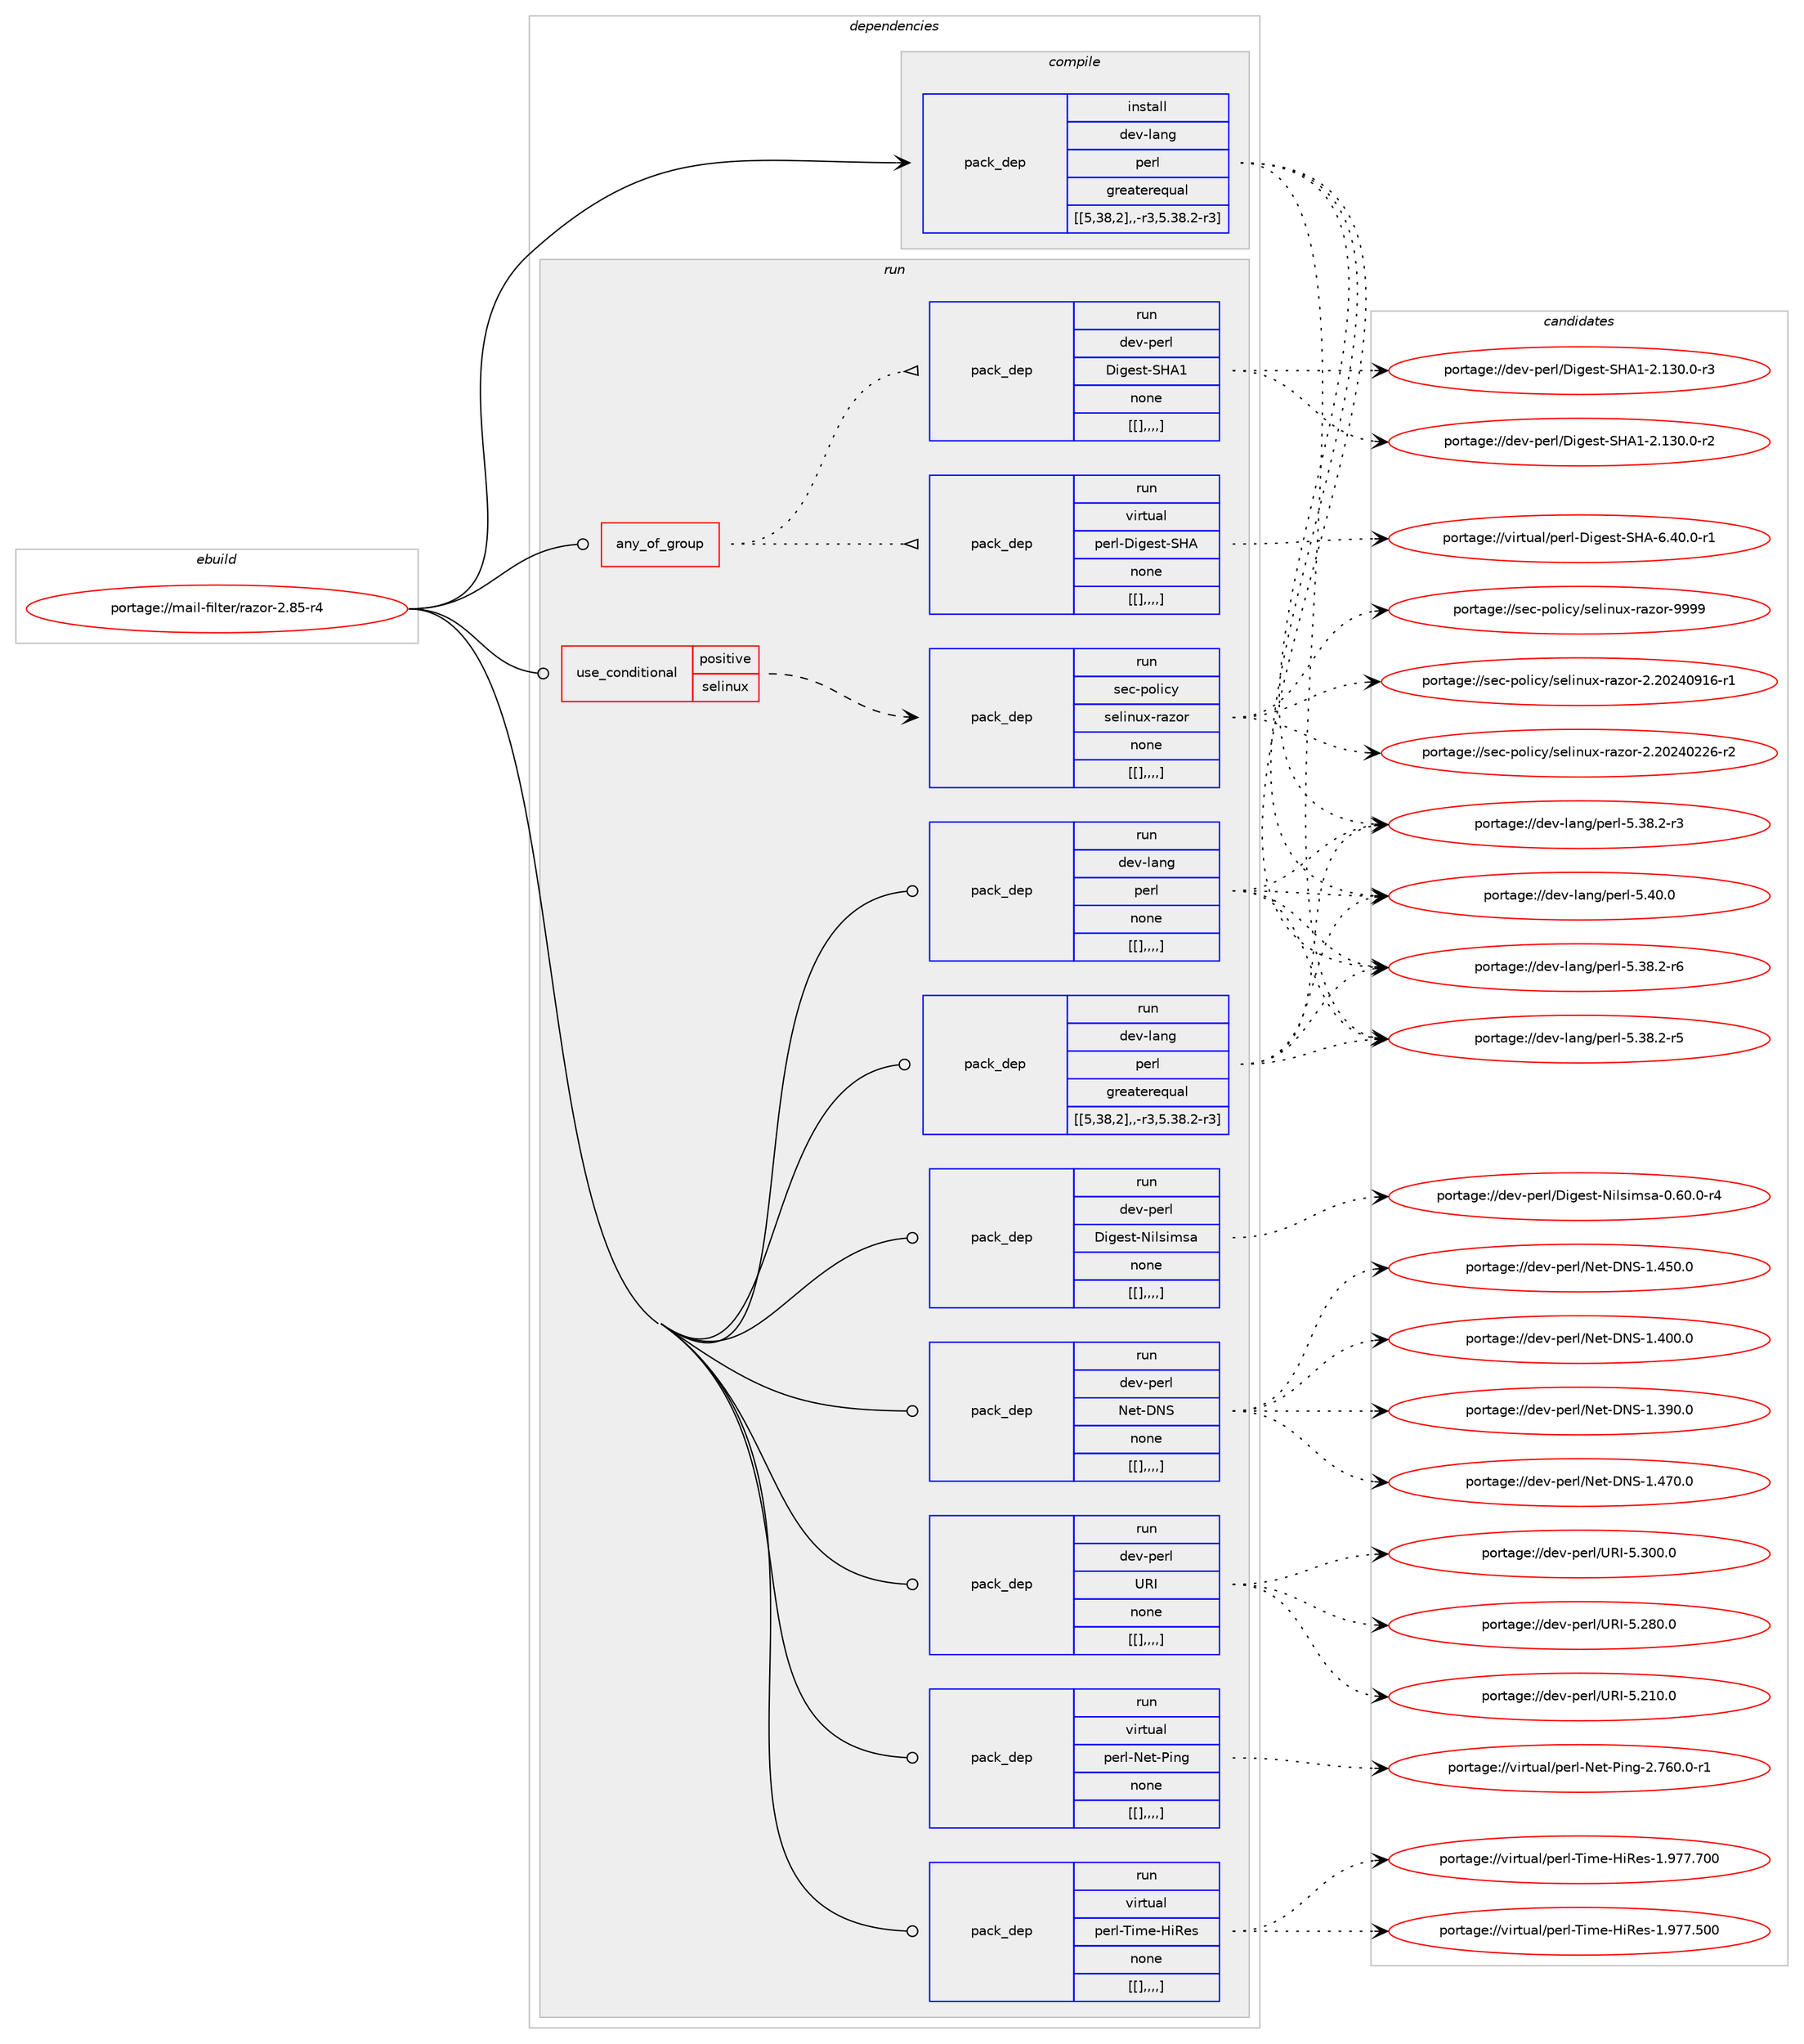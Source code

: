 digraph prolog {

# *************
# Graph options
# *************

newrank=true;
concentrate=true;
compound=true;
graph [rankdir=LR,fontname=Helvetica,fontsize=10,ranksep=1.5];#, ranksep=2.5, nodesep=0.2];
edge  [arrowhead=vee];
node  [fontname=Helvetica,fontsize=10];

# **********
# The ebuild
# **********

subgraph cluster_leftcol {
color=gray;
label=<<i>ebuild</i>>;
id [label="portage://mail-filter/razor-2.85-r4", color=red, width=4, href="../mail-filter/razor-2.85-r4.svg"];
}

# ****************
# The dependencies
# ****************

subgraph cluster_midcol {
color=gray;
label=<<i>dependencies</i>>;
subgraph cluster_compile {
fillcolor="#eeeeee";
style=filled;
label=<<i>compile</i>>;
subgraph pack220977 {
dependency298674 [label=<<TABLE BORDER="0" CELLBORDER="1" CELLSPACING="0" CELLPADDING="4" WIDTH="220"><TR><TD ROWSPAN="6" CELLPADDING="30">pack_dep</TD></TR><TR><TD WIDTH="110">install</TD></TR><TR><TD>dev-lang</TD></TR><TR><TD>perl</TD></TR><TR><TD>greaterequal</TD></TR><TR><TD>[[5,38,2],,-r3,5.38.2-r3]</TD></TR></TABLE>>, shape=none, color=blue];
}
id:e -> dependency298674:w [weight=20,style="solid",arrowhead="vee"];
}
subgraph cluster_compileandrun {
fillcolor="#eeeeee";
style=filled;
label=<<i>compile and run</i>>;
}
subgraph cluster_run {
fillcolor="#eeeeee";
style=filled;
label=<<i>run</i>>;
subgraph any2395 {
dependency298679 [label=<<TABLE BORDER="0" CELLBORDER="1" CELLSPACING="0" CELLPADDING="4"><TR><TD CELLPADDING="10">any_of_group</TD></TR></TABLE>>, shape=none, color=red];subgraph pack220986 {
dependency298823 [label=<<TABLE BORDER="0" CELLBORDER="1" CELLSPACING="0" CELLPADDING="4" WIDTH="220"><TR><TD ROWSPAN="6" CELLPADDING="30">pack_dep</TD></TR><TR><TD WIDTH="110">run</TD></TR><TR><TD>virtual</TD></TR><TR><TD>perl-Digest-SHA</TD></TR><TR><TD>none</TD></TR><TR><TD>[[],,,,]</TD></TR></TABLE>>, shape=none, color=blue];
}
dependency298679:e -> dependency298823:w [weight=20,style="dotted",arrowhead="oinv"];
subgraph pack221085 {
dependency298831 [label=<<TABLE BORDER="0" CELLBORDER="1" CELLSPACING="0" CELLPADDING="4" WIDTH="220"><TR><TD ROWSPAN="6" CELLPADDING="30">pack_dep</TD></TR><TR><TD WIDTH="110">run</TD></TR><TR><TD>dev-perl</TD></TR><TR><TD>Digest-SHA1</TD></TR><TR><TD>none</TD></TR><TR><TD>[[],,,,]</TD></TR></TABLE>>, shape=none, color=blue];
}
dependency298679:e -> dependency298831:w [weight=20,style="dotted",arrowhead="oinv"];
}
id:e -> dependency298679:w [weight=20,style="solid",arrowhead="odot"];
subgraph cond75199 {
dependency298839 [label=<<TABLE BORDER="0" CELLBORDER="1" CELLSPACING="0" CELLPADDING="4"><TR><TD ROWSPAN="3" CELLPADDING="10">use_conditional</TD></TR><TR><TD>positive</TD></TR><TR><TD>selinux</TD></TR></TABLE>>, shape=none, color=red];
subgraph pack221151 {
dependency298927 [label=<<TABLE BORDER="0" CELLBORDER="1" CELLSPACING="0" CELLPADDING="4" WIDTH="220"><TR><TD ROWSPAN="6" CELLPADDING="30">pack_dep</TD></TR><TR><TD WIDTH="110">run</TD></TR><TR><TD>sec-policy</TD></TR><TR><TD>selinux-razor</TD></TR><TR><TD>none</TD></TR><TR><TD>[[],,,,]</TD></TR></TABLE>>, shape=none, color=blue];
}
dependency298839:e -> dependency298927:w [weight=20,style="dashed",arrowhead="vee"];
}
id:e -> dependency298839:w [weight=20,style="solid",arrowhead="odot"];
subgraph pack221167 {
dependency299030 [label=<<TABLE BORDER="0" CELLBORDER="1" CELLSPACING="0" CELLPADDING="4" WIDTH="220"><TR><TD ROWSPAN="6" CELLPADDING="30">pack_dep</TD></TR><TR><TD WIDTH="110">run</TD></TR><TR><TD>dev-lang</TD></TR><TR><TD>perl</TD></TR><TR><TD>greaterequal</TD></TR><TR><TD>[[5,38,2],,-r3,5.38.2-r3]</TD></TR></TABLE>>, shape=none, color=blue];
}
id:e -> dependency299030:w [weight=20,style="solid",arrowhead="odot"];
subgraph pack221235 {
dependency299125 [label=<<TABLE BORDER="0" CELLBORDER="1" CELLSPACING="0" CELLPADDING="4" WIDTH="220"><TR><TD ROWSPAN="6" CELLPADDING="30">pack_dep</TD></TR><TR><TD WIDTH="110">run</TD></TR><TR><TD>dev-lang</TD></TR><TR><TD>perl</TD></TR><TR><TD>none</TD></TR><TR><TD>[[],,,,]</TD></TR></TABLE>>, shape=none, color=blue];
}
id:e -> dependency299125:w [weight=20,style="solid",arrowhead="odot"];
subgraph pack221330 {
dependency299248 [label=<<TABLE BORDER="0" CELLBORDER="1" CELLSPACING="0" CELLPADDING="4" WIDTH="220"><TR><TD ROWSPAN="6" CELLPADDING="30">pack_dep</TD></TR><TR><TD WIDTH="110">run</TD></TR><TR><TD>dev-perl</TD></TR><TR><TD>Digest-Nilsimsa</TD></TR><TR><TD>none</TD></TR><TR><TD>[[],,,,]</TD></TR></TABLE>>, shape=none, color=blue];
}
id:e -> dependency299248:w [weight=20,style="solid",arrowhead="odot"];
subgraph pack221407 {
dependency299290 [label=<<TABLE BORDER="0" CELLBORDER="1" CELLSPACING="0" CELLPADDING="4" WIDTH="220"><TR><TD ROWSPAN="6" CELLPADDING="30">pack_dep</TD></TR><TR><TD WIDTH="110">run</TD></TR><TR><TD>dev-perl</TD></TR><TR><TD>Net-DNS</TD></TR><TR><TD>none</TD></TR><TR><TD>[[],,,,]</TD></TR></TABLE>>, shape=none, color=blue];
}
id:e -> dependency299290:w [weight=20,style="solid",arrowhead="odot"];
subgraph pack221423 {
dependency299310 [label=<<TABLE BORDER="0" CELLBORDER="1" CELLSPACING="0" CELLPADDING="4" WIDTH="220"><TR><TD ROWSPAN="6" CELLPADDING="30">pack_dep</TD></TR><TR><TD WIDTH="110">run</TD></TR><TR><TD>dev-perl</TD></TR><TR><TD>URI</TD></TR><TR><TD>none</TD></TR><TR><TD>[[],,,,]</TD></TR></TABLE>>, shape=none, color=blue];
}
id:e -> dependency299310:w [weight=20,style="solid",arrowhead="odot"];
subgraph pack221453 {
dependency299372 [label=<<TABLE BORDER="0" CELLBORDER="1" CELLSPACING="0" CELLPADDING="4" WIDTH="220"><TR><TD ROWSPAN="6" CELLPADDING="30">pack_dep</TD></TR><TR><TD WIDTH="110">run</TD></TR><TR><TD>virtual</TD></TR><TR><TD>perl-Net-Ping</TD></TR><TR><TD>none</TD></TR><TR><TD>[[],,,,]</TD></TR></TABLE>>, shape=none, color=blue];
}
id:e -> dependency299372:w [weight=20,style="solid",arrowhead="odot"];
subgraph pack221476 {
dependency299404 [label=<<TABLE BORDER="0" CELLBORDER="1" CELLSPACING="0" CELLPADDING="4" WIDTH="220"><TR><TD ROWSPAN="6" CELLPADDING="30">pack_dep</TD></TR><TR><TD WIDTH="110">run</TD></TR><TR><TD>virtual</TD></TR><TR><TD>perl-Time-HiRes</TD></TR><TR><TD>none</TD></TR><TR><TD>[[],,,,]</TD></TR></TABLE>>, shape=none, color=blue];
}
id:e -> dependency299404:w [weight=20,style="solid",arrowhead="odot"];
}
}

# **************
# The candidates
# **************

subgraph cluster_choices {
rank=same;
color=gray;
label=<<i>candidates</i>>;

subgraph choice219472 {
color=black;
nodesep=1;
choice10010111845108971101034711210111410845534652484648 [label="portage://dev-lang/perl-5.40.0", color=red, width=4,href="../dev-lang/perl-5.40.0.svg"];
choice100101118451089711010347112101114108455346515646504511454 [label="portage://dev-lang/perl-5.38.2-r6", color=red, width=4,href="../dev-lang/perl-5.38.2-r6.svg"];
choice100101118451089711010347112101114108455346515646504511453 [label="portage://dev-lang/perl-5.38.2-r5", color=red, width=4,href="../dev-lang/perl-5.38.2-r5.svg"];
choice100101118451089711010347112101114108455346515646504511451 [label="portage://dev-lang/perl-5.38.2-r3", color=red, width=4,href="../dev-lang/perl-5.38.2-r3.svg"];
dependency298674:e -> choice10010111845108971101034711210111410845534652484648:w [style=dotted,weight="100"];
dependency298674:e -> choice100101118451089711010347112101114108455346515646504511454:w [style=dotted,weight="100"];
dependency298674:e -> choice100101118451089711010347112101114108455346515646504511453:w [style=dotted,weight="100"];
dependency298674:e -> choice100101118451089711010347112101114108455346515646504511451:w [style=dotted,weight="100"];
}
subgraph choice219517 {
color=black;
nodesep=1;
choice1181051141161179710847112101114108456810510310111511645837265455446524846484511449 [label="portage://virtual/perl-Digest-SHA-6.40.0-r1", color=red, width=4,href="../virtual/perl-Digest-SHA-6.40.0-r1.svg"];
dependency298823:e -> choice1181051141161179710847112101114108456810510310111511645837265455446524846484511449:w [style=dotted,weight="100"];
}
subgraph choice219549 {
color=black;
nodesep=1;
choice100101118451121011141084768105103101115116458372654945504649514846484511451 [label="portage://dev-perl/Digest-SHA1-2.130.0-r3", color=red, width=4,href="../dev-perl/Digest-SHA1-2.130.0-r3.svg"];
choice100101118451121011141084768105103101115116458372654945504649514846484511450 [label="portage://dev-perl/Digest-SHA1-2.130.0-r2", color=red, width=4,href="../dev-perl/Digest-SHA1-2.130.0-r2.svg"];
dependency298831:e -> choice100101118451121011141084768105103101115116458372654945504649514846484511451:w [style=dotted,weight="100"];
dependency298831:e -> choice100101118451121011141084768105103101115116458372654945504649514846484511450:w [style=dotted,weight="100"];
}
subgraph choice219572 {
color=black;
nodesep=1;
choice1151019945112111108105991214711510110810511011712045114971221111144557575757 [label="portage://sec-policy/selinux-razor-9999", color=red, width=4,href="../sec-policy/selinux-razor-9999.svg"];
choice11510199451121111081059912147115101108105110117120451149712211111445504650485052485749544511449 [label="portage://sec-policy/selinux-razor-2.20240916-r1", color=red, width=4,href="../sec-policy/selinux-razor-2.20240916-r1.svg"];
choice11510199451121111081059912147115101108105110117120451149712211111445504650485052485050544511450 [label="portage://sec-policy/selinux-razor-2.20240226-r2", color=red, width=4,href="../sec-policy/selinux-razor-2.20240226-r2.svg"];
dependency298927:e -> choice1151019945112111108105991214711510110810511011712045114971221111144557575757:w [style=dotted,weight="100"];
dependency298927:e -> choice11510199451121111081059912147115101108105110117120451149712211111445504650485052485749544511449:w [style=dotted,weight="100"];
dependency298927:e -> choice11510199451121111081059912147115101108105110117120451149712211111445504650485052485050544511450:w [style=dotted,weight="100"];
}
subgraph choice219574 {
color=black;
nodesep=1;
choice10010111845108971101034711210111410845534652484648 [label="portage://dev-lang/perl-5.40.0", color=red, width=4,href="../dev-lang/perl-5.40.0.svg"];
choice100101118451089711010347112101114108455346515646504511454 [label="portage://dev-lang/perl-5.38.2-r6", color=red, width=4,href="../dev-lang/perl-5.38.2-r6.svg"];
choice100101118451089711010347112101114108455346515646504511453 [label="portage://dev-lang/perl-5.38.2-r5", color=red, width=4,href="../dev-lang/perl-5.38.2-r5.svg"];
choice100101118451089711010347112101114108455346515646504511451 [label="portage://dev-lang/perl-5.38.2-r3", color=red, width=4,href="../dev-lang/perl-5.38.2-r3.svg"];
dependency299030:e -> choice10010111845108971101034711210111410845534652484648:w [style=dotted,weight="100"];
dependency299030:e -> choice100101118451089711010347112101114108455346515646504511454:w [style=dotted,weight="100"];
dependency299030:e -> choice100101118451089711010347112101114108455346515646504511453:w [style=dotted,weight="100"];
dependency299030:e -> choice100101118451089711010347112101114108455346515646504511451:w [style=dotted,weight="100"];
}
subgraph choice219595 {
color=black;
nodesep=1;
choice10010111845108971101034711210111410845534652484648 [label="portage://dev-lang/perl-5.40.0", color=red, width=4,href="../dev-lang/perl-5.40.0.svg"];
choice100101118451089711010347112101114108455346515646504511454 [label="portage://dev-lang/perl-5.38.2-r6", color=red, width=4,href="../dev-lang/perl-5.38.2-r6.svg"];
choice100101118451089711010347112101114108455346515646504511453 [label="portage://dev-lang/perl-5.38.2-r5", color=red, width=4,href="../dev-lang/perl-5.38.2-r5.svg"];
choice100101118451089711010347112101114108455346515646504511451 [label="portage://dev-lang/perl-5.38.2-r3", color=red, width=4,href="../dev-lang/perl-5.38.2-r3.svg"];
dependency299125:e -> choice10010111845108971101034711210111410845534652484648:w [style=dotted,weight="100"];
dependency299125:e -> choice100101118451089711010347112101114108455346515646504511454:w [style=dotted,weight="100"];
dependency299125:e -> choice100101118451089711010347112101114108455346515646504511453:w [style=dotted,weight="100"];
dependency299125:e -> choice100101118451089711010347112101114108455346515646504511451:w [style=dotted,weight="100"];
}
subgraph choice219624 {
color=black;
nodesep=1;
choice100101118451121011141084768105103101115116457810510811510510911597454846544846484511452 [label="portage://dev-perl/Digest-Nilsimsa-0.60.0-r4", color=red, width=4,href="../dev-perl/Digest-Nilsimsa-0.60.0-r4.svg"];
dependency299248:e -> choice100101118451121011141084768105103101115116457810510811510510911597454846544846484511452:w [style=dotted,weight="100"];
}
subgraph choice219666 {
color=black;
nodesep=1;
choice100101118451121011141084778101116456878834549465255484648 [label="portage://dev-perl/Net-DNS-1.470.0", color=red, width=4,href="../dev-perl/Net-DNS-1.470.0.svg"];
choice100101118451121011141084778101116456878834549465253484648 [label="portage://dev-perl/Net-DNS-1.450.0", color=red, width=4,href="../dev-perl/Net-DNS-1.450.0.svg"];
choice100101118451121011141084778101116456878834549465248484648 [label="portage://dev-perl/Net-DNS-1.400.0", color=red, width=4,href="../dev-perl/Net-DNS-1.400.0.svg"];
choice100101118451121011141084778101116456878834549465157484648 [label="portage://dev-perl/Net-DNS-1.390.0", color=red, width=4,href="../dev-perl/Net-DNS-1.390.0.svg"];
dependency299290:e -> choice100101118451121011141084778101116456878834549465255484648:w [style=dotted,weight="100"];
dependency299290:e -> choice100101118451121011141084778101116456878834549465253484648:w [style=dotted,weight="100"];
dependency299290:e -> choice100101118451121011141084778101116456878834549465248484648:w [style=dotted,weight="100"];
dependency299290:e -> choice100101118451121011141084778101116456878834549465157484648:w [style=dotted,weight="100"];
}
subgraph choice219696 {
color=black;
nodesep=1;
choice10010111845112101114108478582734553465148484648 [label="portage://dev-perl/URI-5.300.0", color=red, width=4,href="../dev-perl/URI-5.300.0.svg"];
choice10010111845112101114108478582734553465056484648 [label="portage://dev-perl/URI-5.280.0", color=red, width=4,href="../dev-perl/URI-5.280.0.svg"];
choice10010111845112101114108478582734553465049484648 [label="portage://dev-perl/URI-5.210.0", color=red, width=4,href="../dev-perl/URI-5.210.0.svg"];
dependency299310:e -> choice10010111845112101114108478582734553465148484648:w [style=dotted,weight="100"];
dependency299310:e -> choice10010111845112101114108478582734553465056484648:w [style=dotted,weight="100"];
dependency299310:e -> choice10010111845112101114108478582734553465049484648:w [style=dotted,weight="100"];
}
subgraph choice219723 {
color=black;
nodesep=1;
choice11810511411611797108471121011141084578101116458010511010345504655544846484511449 [label="portage://virtual/perl-Net-Ping-2.760.0-r1", color=red, width=4,href="../virtual/perl-Net-Ping-2.760.0-r1.svg"];
dependency299372:e -> choice11810511411611797108471121011141084578101116458010511010345504655544846484511449:w [style=dotted,weight="100"];
}
subgraph choice219739 {
color=black;
nodesep=1;
choice1181051141161179710847112101114108458410510910145721058210111545494657555546554848 [label="portage://virtual/perl-Time-HiRes-1.977.700", color=red, width=4,href="../virtual/perl-Time-HiRes-1.977.700.svg"];
choice1181051141161179710847112101114108458410510910145721058210111545494657555546534848 [label="portage://virtual/perl-Time-HiRes-1.977.500", color=red, width=4,href="../virtual/perl-Time-HiRes-1.977.500.svg"];
dependency299404:e -> choice1181051141161179710847112101114108458410510910145721058210111545494657555546554848:w [style=dotted,weight="100"];
dependency299404:e -> choice1181051141161179710847112101114108458410510910145721058210111545494657555546534848:w [style=dotted,weight="100"];
}
}

}
